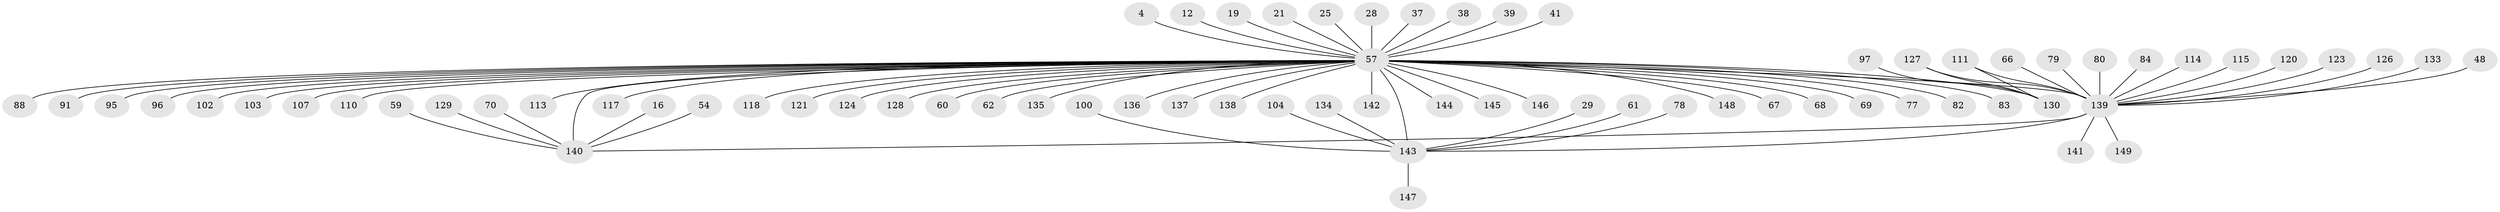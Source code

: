 // original degree distribution, {44: 0.006711409395973154, 17: 0.006711409395973154, 6: 0.020134228187919462, 1: 0.47651006711409394, 16: 0.006711409395973154, 5: 0.026845637583892617, 9: 0.006711409395973154, 4: 0.04697986577181208, 3: 0.10738255033557047, 8: 0.006711409395973154, 2: 0.2684563758389262, 23: 0.006711409395973154, 18: 0.006711409395973154, 10: 0.006711409395973154}
// Generated by graph-tools (version 1.1) at 2025/48/03/09/25 04:48:23]
// undirected, 74 vertices, 77 edges
graph export_dot {
graph [start="1"]
  node [color=gray90,style=filled];
  4;
  12;
  16;
  19;
  21;
  25;
  28;
  29;
  37;
  38;
  39;
  41;
  48;
  54;
  57 [super="+1+23"];
  59;
  60;
  61 [super="+32"];
  62;
  66;
  67 [super="+15"];
  68 [super="+64"];
  69;
  70;
  77;
  78;
  79;
  80;
  82 [super="+35"];
  83 [super="+74"];
  84;
  88;
  91 [super="+14"];
  95;
  96;
  97;
  100;
  102 [super="+98"];
  103 [super="+86"];
  104;
  107 [super="+34"];
  110 [super="+43"];
  111;
  113;
  114;
  115;
  117;
  118;
  120 [super="+89"];
  121;
  123 [super="+106"];
  124;
  126;
  127 [super="+119"];
  128;
  129;
  130 [super="+49+44+47+94"];
  133;
  134;
  135;
  136;
  137 [super="+72"];
  138;
  139 [super="+31+42+81+20+108+125+7+26"];
  140 [super="+50+93+122+6+58+76"];
  141 [super="+73"];
  142 [super="+132"];
  143 [super="+55+105+53+131"];
  144;
  145;
  146;
  147;
  148;
  149 [super="+101"];
  4 -- 57;
  12 -- 57;
  16 -- 140;
  19 -- 57;
  21 -- 57;
  25 -- 57;
  28 -- 57;
  29 -- 143;
  37 -- 57;
  38 -- 57 [weight=2];
  39 -- 57;
  41 -- 57;
  48 -- 139;
  54 -- 140;
  57 -- 62 [weight=2];
  57 -- 113;
  57 -- 143 [weight=12];
  57 -- 128;
  57 -- 138;
  57 -- 145;
  57 -- 146;
  57 -- 148;
  57 -- 60 [weight=2];
  57 -- 69;
  57 -- 77;
  57 -- 88;
  57 -- 95;
  57 -- 96;
  57 -- 110 [weight=2];
  57 -- 121;
  57 -- 135;
  57 -- 136;
  57 -- 139 [weight=11];
  57 -- 142 [weight=2];
  57 -- 144;
  57 -- 91 [weight=2];
  57 -- 107 [weight=2];
  57 -- 117;
  57 -- 118;
  57 -- 124;
  57 -- 67;
  57 -- 140 [weight=11];
  57 -- 130 [weight=3];
  57 -- 82;
  57 -- 68;
  57 -- 137;
  57 -- 83;
  57 -- 103;
  57 -- 102 [weight=2];
  59 -- 140;
  61 -- 143;
  66 -- 139;
  70 -- 140;
  78 -- 143;
  79 -- 139;
  80 -- 139;
  84 -- 139;
  97 -- 130;
  100 -- 143;
  104 -- 143;
  111 -- 139;
  111 -- 130;
  114 -- 139;
  115 -- 139;
  120 -- 139;
  123 -- 139 [weight=2];
  126 -- 139;
  127 -- 130 [weight=2];
  127 -- 139 [weight=2];
  129 -- 140;
  133 -- 139;
  134 -- 143;
  139 -- 140 [weight=2];
  139 -- 141;
  139 -- 143;
  139 -- 149;
  143 -- 147;
}

